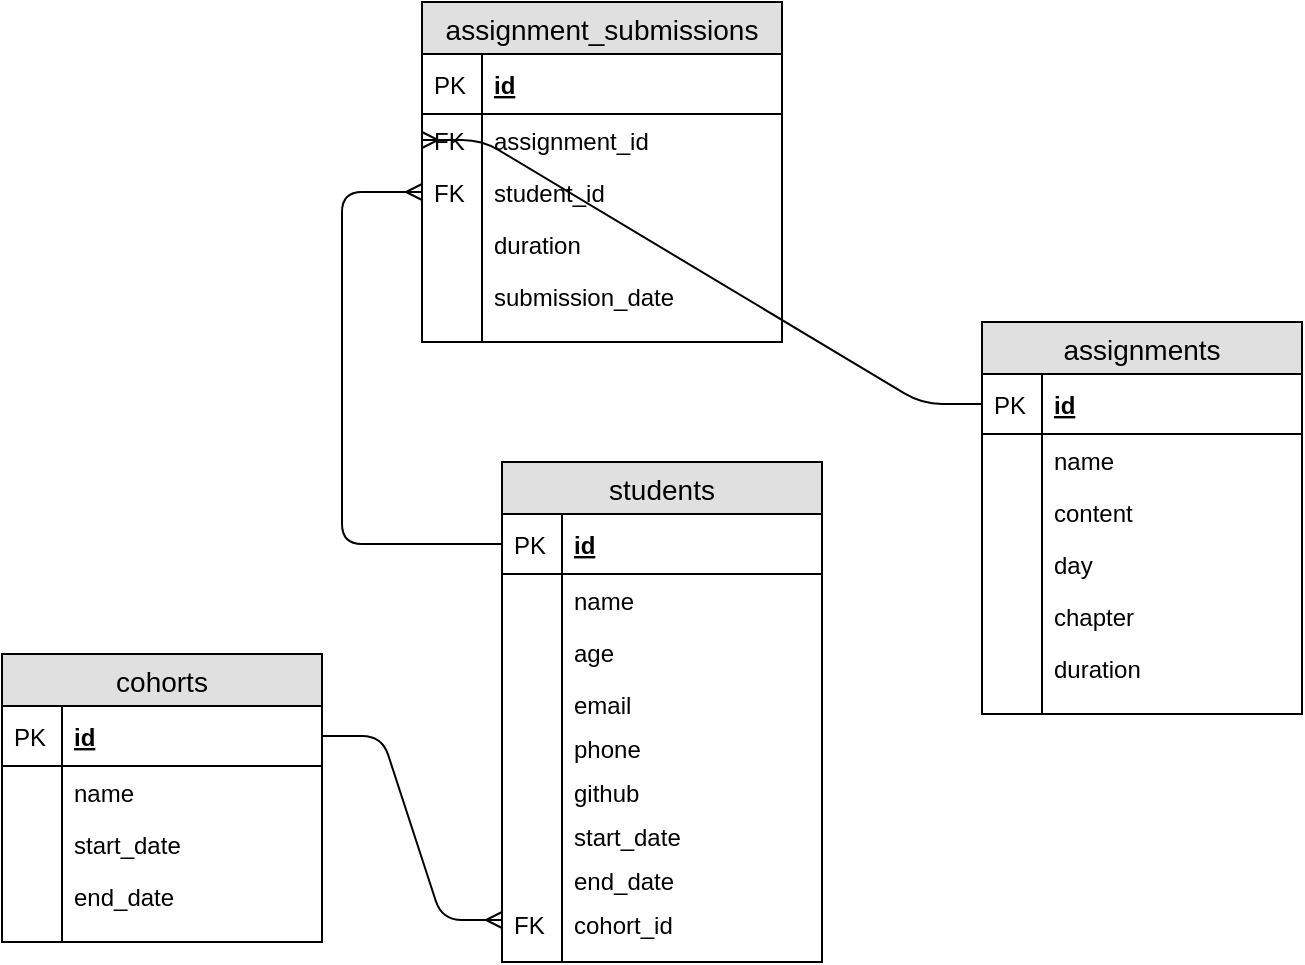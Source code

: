<mxfile version="12.9.5" type="github">
  <diagram id="MSpPBdfpxmpyzMuRuWER" name="Page-1">
    <mxGraphModel dx="1166" dy="721" grid="1" gridSize="10" guides="1" tooltips="1" connect="1" arrows="1" fold="1" page="1" pageScale="1" pageWidth="850" pageHeight="1100" math="0" shadow="0">
      <root>
        <mxCell id="0" />
        <mxCell id="1" parent="0" />
        <mxCell id="Sj_SA5GFQUw8CWWZKYoa-12" value="" style="edgeStyle=entityRelationEdgeStyle;fontSize=12;html=1;endArrow=ERmany;entryX=0;entryY=0.5;entryDx=0;entryDy=0;exitX=1;exitY=0.5;exitDx=0;exitDy=0;" edge="1" parent="1" source="Sj_SA5GFQUw8CWWZKYoa-2" target="wQIJvGqNToAQvje6TEHj-28">
          <mxGeometry width="100" height="100" relative="1" as="geometry">
            <mxPoint x="260" y="610" as="sourcePoint" />
            <mxPoint x="360" y="510" as="targetPoint" />
          </mxGeometry>
        </mxCell>
        <mxCell id="Sj_SA5GFQUw8CWWZKYoa-13" value="assignment_submissions" style="swimlane;fontStyle=0;childLayout=stackLayout;horizontal=1;startSize=26;fillColor=#e0e0e0;horizontalStack=0;resizeParent=1;resizeParentMax=0;resizeLast=0;collapsible=1;marginBottom=0;swimlaneFillColor=#ffffff;align=center;fontSize=14;" vertex="1" parent="1">
          <mxGeometry x="250" y="80" width="180" height="170" as="geometry" />
        </mxCell>
        <mxCell id="Sj_SA5GFQUw8CWWZKYoa-14" value="id" style="shape=partialRectangle;top=0;left=0;right=0;bottom=1;align=left;verticalAlign=middle;fillColor=none;spacingLeft=34;spacingRight=4;overflow=hidden;rotatable=0;points=[[0,0.5],[1,0.5]];portConstraint=eastwest;dropTarget=0;fontStyle=5;fontSize=12;" vertex="1" parent="Sj_SA5GFQUw8CWWZKYoa-13">
          <mxGeometry y="26" width="180" height="30" as="geometry" />
        </mxCell>
        <mxCell id="Sj_SA5GFQUw8CWWZKYoa-15" value="PK" style="shape=partialRectangle;top=0;left=0;bottom=0;fillColor=none;align=left;verticalAlign=middle;spacingLeft=4;spacingRight=4;overflow=hidden;rotatable=0;points=[];portConstraint=eastwest;part=1;fontSize=12;" vertex="1" connectable="0" parent="Sj_SA5GFQUw8CWWZKYoa-14">
          <mxGeometry width="30" height="30" as="geometry" />
        </mxCell>
        <mxCell id="Sj_SA5GFQUw8CWWZKYoa-16" value="assignment_id" style="shape=partialRectangle;top=0;left=0;right=0;bottom=0;align=left;verticalAlign=top;fillColor=none;spacingLeft=34;spacingRight=4;overflow=hidden;rotatable=0;points=[[0,0.5],[1,0.5]];portConstraint=eastwest;dropTarget=0;fontSize=12;" vertex="1" parent="Sj_SA5GFQUw8CWWZKYoa-13">
          <mxGeometry y="56" width="180" height="26" as="geometry" />
        </mxCell>
        <mxCell id="Sj_SA5GFQUw8CWWZKYoa-17" value="FK" style="shape=partialRectangle;top=0;left=0;bottom=0;fillColor=none;align=left;verticalAlign=top;spacingLeft=4;spacingRight=4;overflow=hidden;rotatable=0;points=[];portConstraint=eastwest;part=1;fontSize=12;" vertex="1" connectable="0" parent="Sj_SA5GFQUw8CWWZKYoa-16">
          <mxGeometry width="30" height="26" as="geometry" />
        </mxCell>
        <mxCell id="Sj_SA5GFQUw8CWWZKYoa-18" value="student_id" style="shape=partialRectangle;top=0;left=0;right=0;bottom=0;align=left;verticalAlign=top;fillColor=none;spacingLeft=34;spacingRight=4;overflow=hidden;rotatable=0;points=[[0,0.5],[1,0.5]];portConstraint=eastwest;dropTarget=0;fontSize=12;" vertex="1" parent="Sj_SA5GFQUw8CWWZKYoa-13">
          <mxGeometry y="82" width="180" height="26" as="geometry" />
        </mxCell>
        <mxCell id="Sj_SA5GFQUw8CWWZKYoa-19" value="FK" style="shape=partialRectangle;top=0;left=0;bottom=0;fillColor=none;align=left;verticalAlign=top;spacingLeft=4;spacingRight=4;overflow=hidden;rotatable=0;points=[];portConstraint=eastwest;part=1;fontSize=12;" vertex="1" connectable="0" parent="Sj_SA5GFQUw8CWWZKYoa-18">
          <mxGeometry width="30" height="26" as="geometry" />
        </mxCell>
        <mxCell id="Sj_SA5GFQUw8CWWZKYoa-20" value="duration" style="shape=partialRectangle;top=0;left=0;right=0;bottom=0;align=left;verticalAlign=top;fillColor=none;spacingLeft=34;spacingRight=4;overflow=hidden;rotatable=0;points=[[0,0.5],[1,0.5]];portConstraint=eastwest;dropTarget=0;fontSize=12;" vertex="1" parent="Sj_SA5GFQUw8CWWZKYoa-13">
          <mxGeometry y="108" width="180" height="26" as="geometry" />
        </mxCell>
        <mxCell id="Sj_SA5GFQUw8CWWZKYoa-21" value="" style="shape=partialRectangle;top=0;left=0;bottom=0;fillColor=none;align=left;verticalAlign=top;spacingLeft=4;spacingRight=4;overflow=hidden;rotatable=0;points=[];portConstraint=eastwest;part=1;fontSize=12;" vertex="1" connectable="0" parent="Sj_SA5GFQUw8CWWZKYoa-20">
          <mxGeometry width="30" height="26" as="geometry" />
        </mxCell>
        <mxCell id="Sj_SA5GFQUw8CWWZKYoa-24" value="submission_date" style="shape=partialRectangle;top=0;left=0;right=0;bottom=0;align=left;verticalAlign=top;fillColor=none;spacingLeft=34;spacingRight=4;overflow=hidden;rotatable=0;points=[[0,0.5],[1,0.5]];portConstraint=eastwest;dropTarget=0;fontSize=12;" vertex="1" parent="Sj_SA5GFQUw8CWWZKYoa-13">
          <mxGeometry y="134" width="180" height="26" as="geometry" />
        </mxCell>
        <mxCell id="Sj_SA5GFQUw8CWWZKYoa-25" value="" style="shape=partialRectangle;top=0;left=0;bottom=0;fillColor=none;align=left;verticalAlign=top;spacingLeft=4;spacingRight=4;overflow=hidden;rotatable=0;points=[];portConstraint=eastwest;part=1;fontSize=12;" vertex="1" connectable="0" parent="Sj_SA5GFQUw8CWWZKYoa-24">
          <mxGeometry width="30" height="26" as="geometry" />
        </mxCell>
        <mxCell id="Sj_SA5GFQUw8CWWZKYoa-22" value="" style="shape=partialRectangle;top=0;left=0;right=0;bottom=0;align=left;verticalAlign=top;fillColor=none;spacingLeft=34;spacingRight=4;overflow=hidden;rotatable=0;points=[[0,0.5],[1,0.5]];portConstraint=eastwest;dropTarget=0;fontSize=12;" vertex="1" parent="Sj_SA5GFQUw8CWWZKYoa-13">
          <mxGeometry y="160" width="180" height="10" as="geometry" />
        </mxCell>
        <mxCell id="Sj_SA5GFQUw8CWWZKYoa-23" value="" style="shape=partialRectangle;top=0;left=0;bottom=0;fillColor=none;align=left;verticalAlign=top;spacingLeft=4;spacingRight=4;overflow=hidden;rotatable=0;points=[];portConstraint=eastwest;part=1;fontSize=12;" vertex="1" connectable="0" parent="Sj_SA5GFQUw8CWWZKYoa-22">
          <mxGeometry width="30" height="10" as="geometry" />
        </mxCell>
        <mxCell id="Sj_SA5GFQUw8CWWZKYoa-27" value="" style="fontSize=12;html=1;endArrow=ERmany;exitX=0;exitY=0.5;exitDx=0;exitDy=0;entryX=0;entryY=0.5;entryDx=0;entryDy=0;edgeStyle=elbowEdgeStyle;" edge="1" parent="1" source="wQIJvGqNToAQvje6TEHj-8" target="Sj_SA5GFQUw8CWWZKYoa-18">
          <mxGeometry width="100" height="100" relative="1" as="geometry">
            <mxPoint x="230" y="410" as="sourcePoint" />
            <mxPoint x="260" y="300" as="targetPoint" />
            <Array as="points">
              <mxPoint x="210" y="290" />
            </Array>
          </mxGeometry>
        </mxCell>
        <mxCell id="wQIJvGqNToAQvje6TEHj-7" value="students" style="swimlane;fontStyle=0;childLayout=stackLayout;horizontal=1;startSize=26;fillColor=#e0e0e0;horizontalStack=0;resizeParent=1;resizeParentMax=0;resizeLast=0;collapsible=1;marginBottom=0;swimlaneFillColor=#ffffff;align=center;fontSize=14;" parent="1" vertex="1">
          <mxGeometry x="290" y="310" width="160" height="250" as="geometry">
            <mxRectangle x="320" y="210" width="90" height="26" as="alternateBounds" />
          </mxGeometry>
        </mxCell>
        <mxCell id="wQIJvGqNToAQvje6TEHj-8" value="id" style="shape=partialRectangle;top=0;left=0;right=0;bottom=1;align=left;verticalAlign=middle;fillColor=none;spacingLeft=34;spacingRight=4;overflow=hidden;rotatable=0;points=[[0,0.5],[1,0.5]];portConstraint=eastwest;dropTarget=0;fontStyle=5;fontSize=12;" parent="wQIJvGqNToAQvje6TEHj-7" vertex="1">
          <mxGeometry y="26" width="160" height="30" as="geometry" />
        </mxCell>
        <mxCell id="wQIJvGqNToAQvje6TEHj-9" value="PK" style="shape=partialRectangle;top=0;left=0;bottom=0;fillColor=none;align=left;verticalAlign=middle;spacingLeft=4;spacingRight=4;overflow=hidden;rotatable=0;points=[];portConstraint=eastwest;part=1;fontSize=12;" parent="wQIJvGqNToAQvje6TEHj-8" vertex="1" connectable="0">
          <mxGeometry width="30" height="30" as="geometry" />
        </mxCell>
        <mxCell id="wQIJvGqNToAQvje6TEHj-10" value="name" style="shape=partialRectangle;top=0;left=0;right=0;bottom=0;align=left;verticalAlign=top;fillColor=none;spacingLeft=34;spacingRight=4;overflow=hidden;rotatable=0;points=[[0,0.5],[1,0.5]];portConstraint=eastwest;dropTarget=0;fontSize=12;" parent="wQIJvGqNToAQvje6TEHj-7" vertex="1">
          <mxGeometry y="56" width="160" height="26" as="geometry" />
        </mxCell>
        <mxCell id="wQIJvGqNToAQvje6TEHj-11" value="" style="shape=partialRectangle;top=0;left=0;bottom=0;fillColor=none;align=left;verticalAlign=top;spacingLeft=4;spacingRight=4;overflow=hidden;rotatable=0;points=[];portConstraint=eastwest;part=1;fontSize=12;" parent="wQIJvGqNToAQvje6TEHj-10" vertex="1" connectable="0">
          <mxGeometry width="30" height="26" as="geometry" />
        </mxCell>
        <mxCell id="wQIJvGqNToAQvje6TEHj-12" value="age" style="shape=partialRectangle;top=0;left=0;right=0;bottom=0;align=left;verticalAlign=top;fillColor=none;spacingLeft=34;spacingRight=4;overflow=hidden;rotatable=0;points=[[0,0.5],[1,0.5]];portConstraint=eastwest;dropTarget=0;fontSize=12;" parent="wQIJvGqNToAQvje6TEHj-7" vertex="1">
          <mxGeometry y="82" width="160" height="26" as="geometry" />
        </mxCell>
        <mxCell id="wQIJvGqNToAQvje6TEHj-13" value="" style="shape=partialRectangle;top=0;left=0;bottom=0;fillColor=none;align=left;verticalAlign=top;spacingLeft=4;spacingRight=4;overflow=hidden;rotatable=0;points=[];portConstraint=eastwest;part=1;fontSize=12;" parent="wQIJvGqNToAQvje6TEHj-12" vertex="1" connectable="0">
          <mxGeometry width="30" height="26" as="geometry" />
        </mxCell>
        <mxCell id="wQIJvGqNToAQvje6TEHj-14" value="email" style="shape=partialRectangle;top=0;left=0;right=0;bottom=0;align=left;verticalAlign=top;fillColor=none;spacingLeft=34;spacingRight=4;overflow=hidden;rotatable=0;points=[[0,0.5],[1,0.5]];portConstraint=eastwest;dropTarget=0;fontSize=12;" parent="wQIJvGqNToAQvje6TEHj-7" vertex="1">
          <mxGeometry y="108" width="160" height="22" as="geometry" />
        </mxCell>
        <mxCell id="wQIJvGqNToAQvje6TEHj-15" value="" style="shape=partialRectangle;top=0;left=0;bottom=0;fillColor=none;align=left;verticalAlign=top;spacingLeft=4;spacingRight=4;overflow=hidden;rotatable=0;points=[];portConstraint=eastwest;part=1;fontSize=12;" parent="wQIJvGqNToAQvje6TEHj-14" vertex="1" connectable="0">
          <mxGeometry width="30" height="22" as="geometry" />
        </mxCell>
        <mxCell id="wQIJvGqNToAQvje6TEHj-24" value="phone" style="shape=partialRectangle;top=0;left=0;right=0;bottom=0;align=left;verticalAlign=top;fillColor=none;spacingLeft=34;spacingRight=4;overflow=hidden;rotatable=0;points=[[0,0.5],[1,0.5]];portConstraint=eastwest;dropTarget=0;fontSize=12;" parent="wQIJvGqNToAQvje6TEHj-7" vertex="1">
          <mxGeometry y="130" width="160" height="22" as="geometry" />
        </mxCell>
        <mxCell id="wQIJvGqNToAQvje6TEHj-25" value="" style="shape=partialRectangle;top=0;left=0;bottom=0;fillColor=none;align=left;verticalAlign=top;spacingLeft=4;spacingRight=4;overflow=hidden;rotatable=0;points=[];portConstraint=eastwest;part=1;fontSize=12;" parent="wQIJvGqNToAQvje6TEHj-24" vertex="1" connectable="0">
          <mxGeometry width="30" height="22" as="geometry" />
        </mxCell>
        <mxCell id="wQIJvGqNToAQvje6TEHj-22" value="github" style="shape=partialRectangle;top=0;left=0;right=0;bottom=0;align=left;verticalAlign=top;fillColor=none;spacingLeft=34;spacingRight=4;overflow=hidden;rotatable=0;points=[[0,0.5],[1,0.5]];portConstraint=eastwest;dropTarget=0;fontSize=12;" parent="wQIJvGqNToAQvje6TEHj-7" vertex="1">
          <mxGeometry y="152" width="160" height="22" as="geometry" />
        </mxCell>
        <mxCell id="wQIJvGqNToAQvje6TEHj-23" value="" style="shape=partialRectangle;top=0;left=0;bottom=0;fillColor=none;align=left;verticalAlign=top;spacingLeft=4;spacingRight=4;overflow=hidden;rotatable=0;points=[];portConstraint=eastwest;part=1;fontSize=12;" parent="wQIJvGqNToAQvje6TEHj-22" vertex="1" connectable="0">
          <mxGeometry width="30" height="22" as="geometry" />
        </mxCell>
        <mxCell id="wQIJvGqNToAQvje6TEHj-20" value="start_date" style="shape=partialRectangle;top=0;left=0;right=0;bottom=0;align=left;verticalAlign=top;fillColor=none;spacingLeft=34;spacingRight=4;overflow=hidden;rotatable=0;points=[[0,0.5],[1,0.5]];portConstraint=eastwest;dropTarget=0;fontSize=12;" parent="wQIJvGqNToAQvje6TEHj-7" vertex="1">
          <mxGeometry y="174" width="160" height="22" as="geometry" />
        </mxCell>
        <mxCell id="wQIJvGqNToAQvje6TEHj-21" value="" style="shape=partialRectangle;top=0;left=0;bottom=0;fillColor=none;align=left;verticalAlign=top;spacingLeft=4;spacingRight=4;overflow=hidden;rotatable=0;points=[];portConstraint=eastwest;part=1;fontSize=12;" parent="wQIJvGqNToAQvje6TEHj-20" vertex="1" connectable="0">
          <mxGeometry width="30" height="22" as="geometry" />
        </mxCell>
        <mxCell id="wQIJvGqNToAQvje6TEHj-26" value="end_date" style="shape=partialRectangle;top=0;left=0;right=0;bottom=0;align=left;verticalAlign=top;fillColor=none;spacingLeft=34;spacingRight=4;overflow=hidden;rotatable=0;points=[[0,0.5],[1,0.5]];portConstraint=eastwest;dropTarget=0;fontSize=12;" parent="wQIJvGqNToAQvje6TEHj-7" vertex="1">
          <mxGeometry y="196" width="160" height="22" as="geometry" />
        </mxCell>
        <mxCell id="wQIJvGqNToAQvje6TEHj-27" value="" style="shape=partialRectangle;top=0;left=0;bottom=0;fillColor=none;align=left;verticalAlign=top;spacingLeft=4;spacingRight=4;overflow=hidden;rotatable=0;points=[];portConstraint=eastwest;part=1;fontSize=12;" parent="wQIJvGqNToAQvje6TEHj-26" vertex="1" connectable="0">
          <mxGeometry width="30" height="22" as="geometry" />
        </mxCell>
        <mxCell id="wQIJvGqNToAQvje6TEHj-28" value="cohort_id" style="shape=partialRectangle;top=0;left=0;right=0;bottom=0;align=left;verticalAlign=top;fillColor=none;spacingLeft=34;spacingRight=4;overflow=hidden;rotatable=0;points=[[0,0.5],[1,0.5]];portConstraint=eastwest;dropTarget=0;fontSize=12;" parent="wQIJvGqNToAQvje6TEHj-7" vertex="1">
          <mxGeometry y="218" width="160" height="22" as="geometry" />
        </mxCell>
        <mxCell id="wQIJvGqNToAQvje6TEHj-29" value="FK" style="shape=partialRectangle;top=0;left=0;bottom=0;fillColor=none;align=left;verticalAlign=top;spacingLeft=4;spacingRight=4;overflow=hidden;rotatable=0;points=[];portConstraint=eastwest;part=1;fontSize=12;" parent="wQIJvGqNToAQvje6TEHj-28" vertex="1" connectable="0">
          <mxGeometry width="30" height="22" as="geometry" />
        </mxCell>
        <mxCell id="wQIJvGqNToAQvje6TEHj-16" value="" style="shape=partialRectangle;top=0;left=0;right=0;bottom=0;align=left;verticalAlign=top;fillColor=none;spacingLeft=34;spacingRight=4;overflow=hidden;rotatable=0;points=[[0,0.5],[1,0.5]];portConstraint=eastwest;dropTarget=0;fontSize=12;" parent="wQIJvGqNToAQvje6TEHj-7" vertex="1">
          <mxGeometry y="240" width="160" height="10" as="geometry" />
        </mxCell>
        <mxCell id="wQIJvGqNToAQvje6TEHj-17" value="" style="shape=partialRectangle;top=0;left=0;bottom=0;fillColor=none;align=left;verticalAlign=top;spacingLeft=4;spacingRight=4;overflow=hidden;rotatable=0;points=[];portConstraint=eastwest;part=1;fontSize=12;" parent="wQIJvGqNToAQvje6TEHj-16" vertex="1" connectable="0">
          <mxGeometry width="30" height="10" as="geometry" />
        </mxCell>
        <mxCell id="Sj_SA5GFQUw8CWWZKYoa-1" value="cohorts" style="swimlane;fontStyle=0;childLayout=stackLayout;horizontal=1;startSize=26;fillColor=#e0e0e0;horizontalStack=0;resizeParent=1;resizeParentMax=0;resizeLast=0;collapsible=1;marginBottom=0;swimlaneFillColor=#ffffff;align=center;fontSize=14;" vertex="1" parent="1">
          <mxGeometry x="40" y="406" width="160" height="144" as="geometry" />
        </mxCell>
        <mxCell id="Sj_SA5GFQUw8CWWZKYoa-2" value="id" style="shape=partialRectangle;top=0;left=0;right=0;bottom=1;align=left;verticalAlign=middle;fillColor=none;spacingLeft=34;spacingRight=4;overflow=hidden;rotatable=0;points=[[0,0.5],[1,0.5]];portConstraint=eastwest;dropTarget=0;fontStyle=5;fontSize=12;" vertex="1" parent="Sj_SA5GFQUw8CWWZKYoa-1">
          <mxGeometry y="26" width="160" height="30" as="geometry" />
        </mxCell>
        <mxCell id="Sj_SA5GFQUw8CWWZKYoa-3" value="PK" style="shape=partialRectangle;top=0;left=0;bottom=0;fillColor=none;align=left;verticalAlign=middle;spacingLeft=4;spacingRight=4;overflow=hidden;rotatable=0;points=[];portConstraint=eastwest;part=1;fontSize=12;" vertex="1" connectable="0" parent="Sj_SA5GFQUw8CWWZKYoa-2">
          <mxGeometry width="30" height="30" as="geometry" />
        </mxCell>
        <mxCell id="Sj_SA5GFQUw8CWWZKYoa-4" value="name" style="shape=partialRectangle;top=0;left=0;right=0;bottom=0;align=left;verticalAlign=top;fillColor=none;spacingLeft=34;spacingRight=4;overflow=hidden;rotatable=0;points=[[0,0.5],[1,0.5]];portConstraint=eastwest;dropTarget=0;fontSize=12;" vertex="1" parent="Sj_SA5GFQUw8CWWZKYoa-1">
          <mxGeometry y="56" width="160" height="26" as="geometry" />
        </mxCell>
        <mxCell id="Sj_SA5GFQUw8CWWZKYoa-5" value="" style="shape=partialRectangle;top=0;left=0;bottom=0;fillColor=none;align=left;verticalAlign=top;spacingLeft=4;spacingRight=4;overflow=hidden;rotatable=0;points=[];portConstraint=eastwest;part=1;fontSize=12;" vertex="1" connectable="0" parent="Sj_SA5GFQUw8CWWZKYoa-4">
          <mxGeometry width="30" height="26" as="geometry" />
        </mxCell>
        <mxCell id="Sj_SA5GFQUw8CWWZKYoa-6" value="start_date" style="shape=partialRectangle;top=0;left=0;right=0;bottom=0;align=left;verticalAlign=top;fillColor=none;spacingLeft=34;spacingRight=4;overflow=hidden;rotatable=0;points=[[0,0.5],[1,0.5]];portConstraint=eastwest;dropTarget=0;fontSize=12;" vertex="1" parent="Sj_SA5GFQUw8CWWZKYoa-1">
          <mxGeometry y="82" width="160" height="26" as="geometry" />
        </mxCell>
        <mxCell id="Sj_SA5GFQUw8CWWZKYoa-7" value="" style="shape=partialRectangle;top=0;left=0;bottom=0;fillColor=none;align=left;verticalAlign=top;spacingLeft=4;spacingRight=4;overflow=hidden;rotatable=0;points=[];portConstraint=eastwest;part=1;fontSize=12;" vertex="1" connectable="0" parent="Sj_SA5GFQUw8CWWZKYoa-6">
          <mxGeometry width="30" height="26" as="geometry" />
        </mxCell>
        <mxCell id="Sj_SA5GFQUw8CWWZKYoa-8" value="end_date" style="shape=partialRectangle;top=0;left=0;right=0;bottom=0;align=left;verticalAlign=top;fillColor=none;spacingLeft=34;spacingRight=4;overflow=hidden;rotatable=0;points=[[0,0.5],[1,0.5]];portConstraint=eastwest;dropTarget=0;fontSize=12;" vertex="1" parent="Sj_SA5GFQUw8CWWZKYoa-1">
          <mxGeometry y="108" width="160" height="26" as="geometry" />
        </mxCell>
        <mxCell id="Sj_SA5GFQUw8CWWZKYoa-9" value="" style="shape=partialRectangle;top=0;left=0;bottom=0;fillColor=none;align=left;verticalAlign=top;spacingLeft=4;spacingRight=4;overflow=hidden;rotatable=0;points=[];portConstraint=eastwest;part=1;fontSize=12;" vertex="1" connectable="0" parent="Sj_SA5GFQUw8CWWZKYoa-8">
          <mxGeometry width="30" height="26" as="geometry" />
        </mxCell>
        <mxCell id="Sj_SA5GFQUw8CWWZKYoa-10" value="" style="shape=partialRectangle;top=0;left=0;right=0;bottom=0;align=left;verticalAlign=top;fillColor=none;spacingLeft=34;spacingRight=4;overflow=hidden;rotatable=0;points=[[0,0.5],[1,0.5]];portConstraint=eastwest;dropTarget=0;fontSize=12;" vertex="1" parent="Sj_SA5GFQUw8CWWZKYoa-1">
          <mxGeometry y="134" width="160" height="10" as="geometry" />
        </mxCell>
        <mxCell id="Sj_SA5GFQUw8CWWZKYoa-11" value="" style="shape=partialRectangle;top=0;left=0;bottom=0;fillColor=none;align=left;verticalAlign=top;spacingLeft=4;spacingRight=4;overflow=hidden;rotatable=0;points=[];portConstraint=eastwest;part=1;fontSize=12;" vertex="1" connectable="0" parent="Sj_SA5GFQUw8CWWZKYoa-10">
          <mxGeometry width="30" height="10" as="geometry" />
        </mxCell>
        <mxCell id="Sj_SA5GFQUw8CWWZKYoa-28" value="assignments" style="swimlane;fontStyle=0;childLayout=stackLayout;horizontal=1;startSize=26;fillColor=#e0e0e0;horizontalStack=0;resizeParent=1;resizeParentMax=0;resizeLast=0;collapsible=1;marginBottom=0;swimlaneFillColor=#ffffff;align=center;fontSize=14;" vertex="1" parent="1">
          <mxGeometry x="530" y="240" width="160" height="196" as="geometry" />
        </mxCell>
        <mxCell id="Sj_SA5GFQUw8CWWZKYoa-29" value="id" style="shape=partialRectangle;top=0;left=0;right=0;bottom=1;align=left;verticalAlign=middle;fillColor=none;spacingLeft=34;spacingRight=4;overflow=hidden;rotatable=0;points=[[0,0.5],[1,0.5]];portConstraint=eastwest;dropTarget=0;fontStyle=5;fontSize=12;" vertex="1" parent="Sj_SA5GFQUw8CWWZKYoa-28">
          <mxGeometry y="26" width="160" height="30" as="geometry" />
        </mxCell>
        <mxCell id="Sj_SA5GFQUw8CWWZKYoa-30" value="PK" style="shape=partialRectangle;top=0;left=0;bottom=0;fillColor=none;align=left;verticalAlign=middle;spacingLeft=4;spacingRight=4;overflow=hidden;rotatable=0;points=[];portConstraint=eastwest;part=1;fontSize=12;" vertex="1" connectable="0" parent="Sj_SA5GFQUw8CWWZKYoa-29">
          <mxGeometry width="30" height="30" as="geometry" />
        </mxCell>
        <mxCell id="Sj_SA5GFQUw8CWWZKYoa-31" value="name" style="shape=partialRectangle;top=0;left=0;right=0;bottom=0;align=left;verticalAlign=top;fillColor=none;spacingLeft=34;spacingRight=4;overflow=hidden;rotatable=0;points=[[0,0.5],[1,0.5]];portConstraint=eastwest;dropTarget=0;fontSize=12;" vertex="1" parent="Sj_SA5GFQUw8CWWZKYoa-28">
          <mxGeometry y="56" width="160" height="26" as="geometry" />
        </mxCell>
        <mxCell id="Sj_SA5GFQUw8CWWZKYoa-32" value="" style="shape=partialRectangle;top=0;left=0;bottom=0;fillColor=none;align=left;verticalAlign=top;spacingLeft=4;spacingRight=4;overflow=hidden;rotatable=0;points=[];portConstraint=eastwest;part=1;fontSize=12;" vertex="1" connectable="0" parent="Sj_SA5GFQUw8CWWZKYoa-31">
          <mxGeometry width="30" height="26" as="geometry" />
        </mxCell>
        <mxCell id="Sj_SA5GFQUw8CWWZKYoa-33" value="content" style="shape=partialRectangle;top=0;left=0;right=0;bottom=0;align=left;verticalAlign=top;fillColor=none;spacingLeft=34;spacingRight=4;overflow=hidden;rotatable=0;points=[[0,0.5],[1,0.5]];portConstraint=eastwest;dropTarget=0;fontSize=12;" vertex="1" parent="Sj_SA5GFQUw8CWWZKYoa-28">
          <mxGeometry y="82" width="160" height="26" as="geometry" />
        </mxCell>
        <mxCell id="Sj_SA5GFQUw8CWWZKYoa-34" value="" style="shape=partialRectangle;top=0;left=0;bottom=0;fillColor=none;align=left;verticalAlign=top;spacingLeft=4;spacingRight=4;overflow=hidden;rotatable=0;points=[];portConstraint=eastwest;part=1;fontSize=12;" vertex="1" connectable="0" parent="Sj_SA5GFQUw8CWWZKYoa-33">
          <mxGeometry width="30" height="26" as="geometry" />
        </mxCell>
        <mxCell id="Sj_SA5GFQUw8CWWZKYoa-35" value="day" style="shape=partialRectangle;top=0;left=0;right=0;bottom=0;align=left;verticalAlign=top;fillColor=none;spacingLeft=34;spacingRight=4;overflow=hidden;rotatable=0;points=[[0,0.5],[1,0.5]];portConstraint=eastwest;dropTarget=0;fontSize=12;" vertex="1" parent="Sj_SA5GFQUw8CWWZKYoa-28">
          <mxGeometry y="108" width="160" height="26" as="geometry" />
        </mxCell>
        <mxCell id="Sj_SA5GFQUw8CWWZKYoa-36" value="" style="shape=partialRectangle;top=0;left=0;bottom=0;fillColor=none;align=left;verticalAlign=top;spacingLeft=4;spacingRight=4;overflow=hidden;rotatable=0;points=[];portConstraint=eastwest;part=1;fontSize=12;" vertex="1" connectable="0" parent="Sj_SA5GFQUw8CWWZKYoa-35">
          <mxGeometry width="30" height="26" as="geometry" />
        </mxCell>
        <mxCell id="Sj_SA5GFQUw8CWWZKYoa-39" value="chapter" style="shape=partialRectangle;top=0;left=0;right=0;bottom=0;align=left;verticalAlign=top;fillColor=none;spacingLeft=34;spacingRight=4;overflow=hidden;rotatable=0;points=[[0,0.5],[1,0.5]];portConstraint=eastwest;dropTarget=0;fontSize=12;" vertex="1" parent="Sj_SA5GFQUw8CWWZKYoa-28">
          <mxGeometry y="134" width="160" height="26" as="geometry" />
        </mxCell>
        <mxCell id="Sj_SA5GFQUw8CWWZKYoa-40" value="" style="shape=partialRectangle;top=0;left=0;bottom=0;fillColor=none;align=left;verticalAlign=top;spacingLeft=4;spacingRight=4;overflow=hidden;rotatable=0;points=[];portConstraint=eastwest;part=1;fontSize=12;" vertex="1" connectable="0" parent="Sj_SA5GFQUw8CWWZKYoa-39">
          <mxGeometry width="30" height="26" as="geometry" />
        </mxCell>
        <mxCell id="Sj_SA5GFQUw8CWWZKYoa-41" value="duration" style="shape=partialRectangle;top=0;left=0;right=0;bottom=0;align=left;verticalAlign=top;fillColor=none;spacingLeft=34;spacingRight=4;overflow=hidden;rotatable=0;points=[[0,0.5],[1,0.5]];portConstraint=eastwest;dropTarget=0;fontSize=12;" vertex="1" parent="Sj_SA5GFQUw8CWWZKYoa-28">
          <mxGeometry y="160" width="160" height="26" as="geometry" />
        </mxCell>
        <mxCell id="Sj_SA5GFQUw8CWWZKYoa-42" value="" style="shape=partialRectangle;top=0;left=0;bottom=0;fillColor=none;align=left;verticalAlign=top;spacingLeft=4;spacingRight=4;overflow=hidden;rotatable=0;points=[];portConstraint=eastwest;part=1;fontSize=12;" vertex="1" connectable="0" parent="Sj_SA5GFQUw8CWWZKYoa-41">
          <mxGeometry width="30" height="26" as="geometry" />
        </mxCell>
        <mxCell id="Sj_SA5GFQUw8CWWZKYoa-37" value="" style="shape=partialRectangle;top=0;left=0;right=0;bottom=0;align=left;verticalAlign=top;fillColor=none;spacingLeft=34;spacingRight=4;overflow=hidden;rotatable=0;points=[[0,0.5],[1,0.5]];portConstraint=eastwest;dropTarget=0;fontSize=12;" vertex="1" parent="Sj_SA5GFQUw8CWWZKYoa-28">
          <mxGeometry y="186" width="160" height="10" as="geometry" />
        </mxCell>
        <mxCell id="Sj_SA5GFQUw8CWWZKYoa-38" value="" style="shape=partialRectangle;top=0;left=0;bottom=0;fillColor=none;align=left;verticalAlign=top;spacingLeft=4;spacingRight=4;overflow=hidden;rotatable=0;points=[];portConstraint=eastwest;part=1;fontSize=12;" vertex="1" connectable="0" parent="Sj_SA5GFQUw8CWWZKYoa-37">
          <mxGeometry width="30" height="10" as="geometry" />
        </mxCell>
        <mxCell id="Sj_SA5GFQUw8CWWZKYoa-43" value="" style="edgeStyle=entityRelationEdgeStyle;fontSize=12;html=1;endArrow=ERmany;entryX=0;entryY=0.5;entryDx=0;entryDy=0;" edge="1" parent="1" source="Sj_SA5GFQUw8CWWZKYoa-29" target="Sj_SA5GFQUw8CWWZKYoa-16">
          <mxGeometry width="100" height="100" relative="1" as="geometry">
            <mxPoint x="80" y="260" as="sourcePoint" />
            <mxPoint x="180" y="160" as="targetPoint" />
          </mxGeometry>
        </mxCell>
      </root>
    </mxGraphModel>
  </diagram>
</mxfile>

